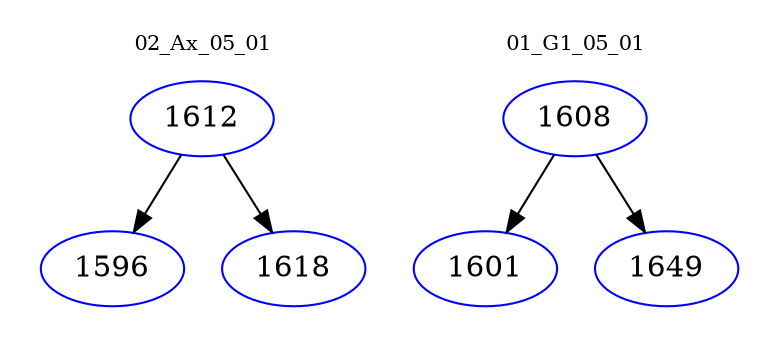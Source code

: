 digraph{
subgraph cluster_0 {
color = white
label = "02_Ax_05_01";
fontsize=10;
T0_1612 [label="1612", color="blue"]
T0_1612 -> T0_1596 [color="black"]
T0_1596 [label="1596", color="blue"]
T0_1612 -> T0_1618 [color="black"]
T0_1618 [label="1618", color="blue"]
}
subgraph cluster_1 {
color = white
label = "01_G1_05_01";
fontsize=10;
T1_1608 [label="1608", color="blue"]
T1_1608 -> T1_1601 [color="black"]
T1_1601 [label="1601", color="blue"]
T1_1608 -> T1_1649 [color="black"]
T1_1649 [label="1649", color="blue"]
}
}
